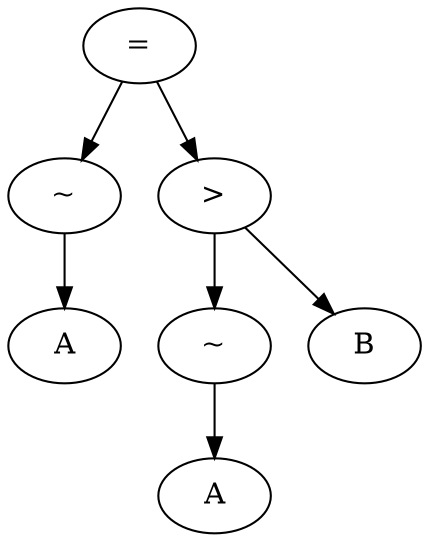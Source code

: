 // Parse tree
digraph {
	54052464 [label=A]
	54052432 [label="~"]
	54052432 -> 54052464
	54053456 [label=A]
	54053488 [label="~"]
	54053488 -> 54053456
	3057136 [label=B]
	54053584 [label=">"]
	54053584 -> 54053488
	54053584 -> 3057136
	54054000 [label="="]
	54054000 -> 54052432
	54054000 -> 54053584
}
